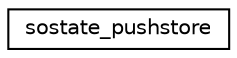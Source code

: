 digraph "Graphical Class Hierarchy"
{
 // LATEX_PDF_SIZE
  edge [fontname="Helvetica",fontsize="10",labelfontname="Helvetica",labelfontsize="10"];
  node [fontname="Helvetica",fontsize="10",shape=record];
  rankdir="LR";
  Node0 [label="sostate_pushstore",height=0.2,width=0.4,color="black", fillcolor="white", style="filled",URL="$classsostate__pushstore.html",tooltip=" "];
}
